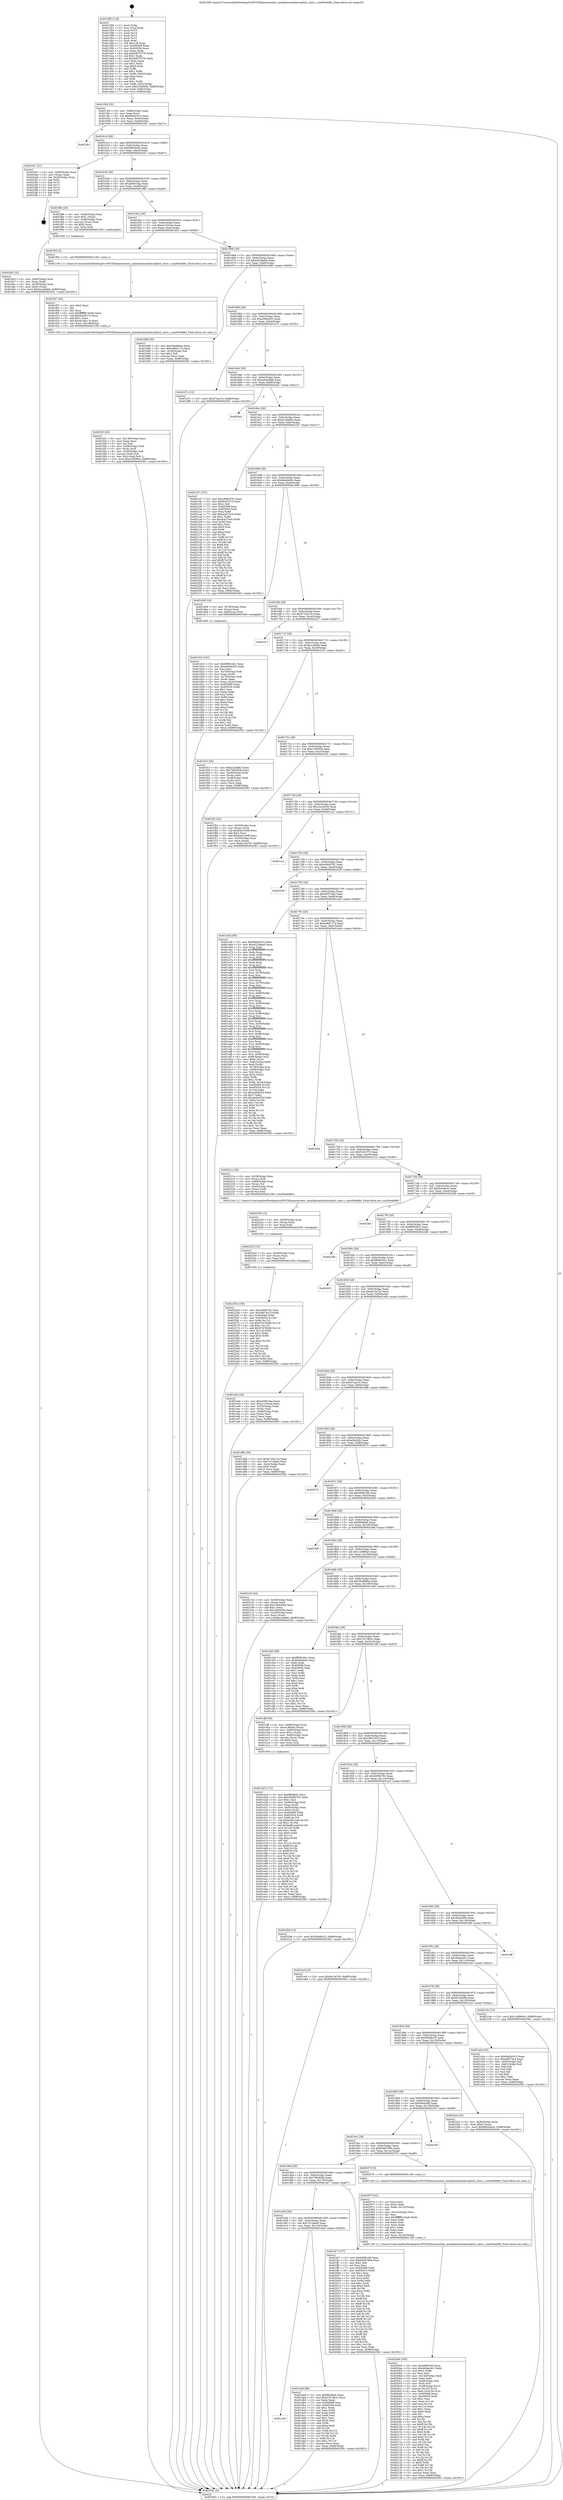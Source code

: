 digraph "0x401580" {
  label = "0x401580 (/mnt/c/Users/mathe/Desktop/tcc/POCII/binaries/extr_mimikatzmodulessqlite3_omit.c_unixModeBit_Final-ollvm.out::main(0))"
  labelloc = "t"
  node[shape=record]

  Entry [label="",width=0.3,height=0.3,shape=circle,fillcolor=black,style=filled]
  "0x4015f4" [label="{
     0x4015f4 [32]\l
     | [instrs]\l
     &nbsp;&nbsp;0x4015f4 \<+6\>: mov -0x88(%rbp),%eax\l
     &nbsp;&nbsp;0x4015fa \<+2\>: mov %eax,%ecx\l
     &nbsp;&nbsp;0x4015fc \<+6\>: sub $0x9bd4c915,%ecx\l
     &nbsp;&nbsp;0x401602 \<+6\>: mov %eax,-0x9c(%rbp)\l
     &nbsp;&nbsp;0x401608 \<+6\>: mov %ecx,-0xa0(%rbp)\l
     &nbsp;&nbsp;0x40160e \<+6\>: je 00000000004023fc \<main+0xe7c\>\l
  }"]
  "0x4023fc" [label="{
     0x4023fc\l
  }", style=dashed]
  "0x401614" [label="{
     0x401614 [28]\l
     | [instrs]\l
     &nbsp;&nbsp;0x401614 \<+5\>: jmp 0000000000401619 \<main+0x99\>\l
     &nbsp;&nbsp;0x401619 \<+6\>: mov -0x9c(%rbp),%eax\l
     &nbsp;&nbsp;0x40161f \<+5\>: sub $0x9d634e2e,%eax\l
     &nbsp;&nbsp;0x401624 \<+6\>: mov %eax,-0xa4(%rbp)\l
     &nbsp;&nbsp;0x40162a \<+6\>: je 00000000004023e7 \<main+0xe67\>\l
  }"]
  Exit [label="",width=0.3,height=0.3,shape=circle,fillcolor=black,style=filled,peripheries=2]
  "0x4023e7" [label="{
     0x4023e7 [21]\l
     | [instrs]\l
     &nbsp;&nbsp;0x4023e7 \<+4\>: mov -0x80(%rbp),%rax\l
     &nbsp;&nbsp;0x4023eb \<+2\>: mov (%rax),%eax\l
     &nbsp;&nbsp;0x4023ed \<+4\>: lea -0x28(%rbp),%rsp\l
     &nbsp;&nbsp;0x4023f1 \<+1\>: pop %rbx\l
     &nbsp;&nbsp;0x4023f2 \<+2\>: pop %r12\l
     &nbsp;&nbsp;0x4023f4 \<+2\>: pop %r13\l
     &nbsp;&nbsp;0x4023f6 \<+2\>: pop %r14\l
     &nbsp;&nbsp;0x4023f8 \<+2\>: pop %r15\l
     &nbsp;&nbsp;0x4023fa \<+1\>: pop %rbp\l
     &nbsp;&nbsp;0x4023fb \<+1\>: ret\l
  }"]
  "0x401630" [label="{
     0x401630 [28]\l
     | [instrs]\l
     &nbsp;&nbsp;0x401630 \<+5\>: jmp 0000000000401635 \<main+0xb5\>\l
     &nbsp;&nbsp;0x401635 \<+6\>: mov -0x9c(%rbp),%eax\l
     &nbsp;&nbsp;0x40163b \<+5\>: sub $0xa0681baa,%eax\l
     &nbsp;&nbsp;0x401640 \<+6\>: mov %eax,-0xa8(%rbp)\l
     &nbsp;&nbsp;0x401646 \<+6\>: je 0000000000401f86 \<main+0xa06\>\l
  }"]
  "0x402254" [label="{
     0x402254 [100]\l
     | [instrs]\l
     &nbsp;&nbsp;0x402254 \<+5\>: mov $0xc9460791,%esi\l
     &nbsp;&nbsp;0x402259 \<+6\>: mov $0x3807e51f,%r8d\l
     &nbsp;&nbsp;0x40225f \<+8\>: mov 0x405068,%r9d\l
     &nbsp;&nbsp;0x402267 \<+8\>: mov 0x405054,%r10d\l
     &nbsp;&nbsp;0x40226f \<+3\>: mov %r9d,%r11d\l
     &nbsp;&nbsp;0x402272 \<+7\>: sub $0x57d76269,%r11d\l
     &nbsp;&nbsp;0x402279 \<+4\>: sub $0x1,%r11d\l
     &nbsp;&nbsp;0x40227d \<+7\>: add $0x57d76269,%r11d\l
     &nbsp;&nbsp;0x402284 \<+4\>: imul %r11d,%r9d\l
     &nbsp;&nbsp;0x402288 \<+4\>: and $0x1,%r9d\l
     &nbsp;&nbsp;0x40228c \<+4\>: cmp $0x0,%r9d\l
     &nbsp;&nbsp;0x402290 \<+3\>: sete %cl\l
     &nbsp;&nbsp;0x402293 \<+4\>: cmp $0xa,%r10d\l
     &nbsp;&nbsp;0x402297 \<+3\>: setl %bl\l
     &nbsp;&nbsp;0x40229a \<+3\>: mov %cl,%r14b\l
     &nbsp;&nbsp;0x40229d \<+3\>: and %bl,%r14b\l
     &nbsp;&nbsp;0x4022a0 \<+2\>: xor %bl,%cl\l
     &nbsp;&nbsp;0x4022a2 \<+3\>: or %cl,%r14b\l
     &nbsp;&nbsp;0x4022a5 \<+4\>: test $0x1,%r14b\l
     &nbsp;&nbsp;0x4022a9 \<+4\>: cmovne %r8d,%esi\l
     &nbsp;&nbsp;0x4022ad \<+6\>: mov %esi,-0x88(%rbp)\l
     &nbsp;&nbsp;0x4022b3 \<+5\>: jmp 0000000000402581 \<main+0x1001\>\l
  }"]
  "0x401f86" [label="{
     0x401f86 [29]\l
     | [instrs]\l
     &nbsp;&nbsp;0x401f86 \<+4\>: mov -0x48(%rbp),%rax\l
     &nbsp;&nbsp;0x401f8a \<+6\>: movl $0x1,(%rax)\l
     &nbsp;&nbsp;0x401f90 \<+4\>: mov -0x48(%rbp),%rax\l
     &nbsp;&nbsp;0x401f94 \<+3\>: movslq (%rax),%rax\l
     &nbsp;&nbsp;0x401f97 \<+4\>: shl $0x2,%rax\l
     &nbsp;&nbsp;0x401f9b \<+3\>: mov %rax,%rdi\l
     &nbsp;&nbsp;0x401f9e \<+5\>: call 0000000000401050 \<malloc@plt\>\l
     | [calls]\l
     &nbsp;&nbsp;0x401050 \{1\} (unknown)\l
  }"]
  "0x40164c" [label="{
     0x40164c [28]\l
     | [instrs]\l
     &nbsp;&nbsp;0x40164c \<+5\>: jmp 0000000000401651 \<main+0xd1\>\l
     &nbsp;&nbsp;0x401651 \<+6\>: mov -0x9c(%rbp),%eax\l
     &nbsp;&nbsp;0x401657 \<+5\>: sub $0xa1103cee,%eax\l
     &nbsp;&nbsp;0x40165c \<+6\>: mov %eax,-0xac(%rbp)\l
     &nbsp;&nbsp;0x401662 \<+6\>: je 0000000000401f02 \<main+0x982\>\l
  }"]
  "0x402245" [label="{
     0x402245 [15]\l
     | [instrs]\l
     &nbsp;&nbsp;0x402245 \<+4\>: mov -0x40(%rbp),%rax\l
     &nbsp;&nbsp;0x402249 \<+3\>: mov (%rax),%rax\l
     &nbsp;&nbsp;0x40224c \<+3\>: mov %rax,%rdi\l
     &nbsp;&nbsp;0x40224f \<+5\>: call 0000000000401030 \<free@plt\>\l
     | [calls]\l
     &nbsp;&nbsp;0x401030 \{1\} (unknown)\l
  }"]
  "0x401f02" [label="{
     0x401f02 [5]\l
     | [instrs]\l
     &nbsp;&nbsp;0x401f02 \<+5\>: call 0000000000401160 \<next_i\>\l
     | [calls]\l
     &nbsp;&nbsp;0x401160 \{1\} (/mnt/c/Users/mathe/Desktop/tcc/POCII/binaries/extr_mimikatzmodulessqlite3_omit.c_unixModeBit_Final-ollvm.out::next_i)\l
  }"]
  "0x401668" [label="{
     0x401668 [28]\l
     | [instrs]\l
     &nbsp;&nbsp;0x401668 \<+5\>: jmp 000000000040166d \<main+0xed\>\l
     &nbsp;&nbsp;0x40166d \<+6\>: mov -0x9c(%rbp),%eax\l
     &nbsp;&nbsp;0x401673 \<+5\>: sub $0xa523bedd,%eax\l
     &nbsp;&nbsp;0x401678 \<+6\>: mov %eax,-0xb0(%rbp)\l
     &nbsp;&nbsp;0x40167e \<+6\>: je 0000000000401b86 \<main+0x606\>\l
  }"]
  "0x402236" [label="{
     0x402236 [15]\l
     | [instrs]\l
     &nbsp;&nbsp;0x402236 \<+4\>: mov -0x58(%rbp),%rax\l
     &nbsp;&nbsp;0x40223a \<+3\>: mov (%rax),%rax\l
     &nbsp;&nbsp;0x40223d \<+3\>: mov %rax,%rdi\l
     &nbsp;&nbsp;0x402240 \<+5\>: call 0000000000401030 \<free@plt\>\l
     | [calls]\l
     &nbsp;&nbsp;0x401030 \{1\} (unknown)\l
  }"]
  "0x401b86" [label="{
     0x401b86 [30]\l
     | [instrs]\l
     &nbsp;&nbsp;0x401b86 \<+5\>: mov $0x36e988aa,%eax\l
     &nbsp;&nbsp;0x401b8b \<+5\>: mov $0xed68117a,%ecx\l
     &nbsp;&nbsp;0x401b90 \<+3\>: mov -0x2d(%rbp),%dl\l
     &nbsp;&nbsp;0x401b93 \<+3\>: test $0x1,%dl\l
     &nbsp;&nbsp;0x401b96 \<+3\>: cmovne %ecx,%eax\l
     &nbsp;&nbsp;0x401b99 \<+6\>: mov %eax,-0x88(%rbp)\l
     &nbsp;&nbsp;0x401b9f \<+5\>: jmp 0000000000402581 \<main+0x1001\>\l
  }"]
  "0x401684" [label="{
     0x401684 [28]\l
     | [instrs]\l
     &nbsp;&nbsp;0x401684 \<+5\>: jmp 0000000000401689 \<main+0x109\>\l
     &nbsp;&nbsp;0x401689 \<+6\>: mov -0x9c(%rbp),%eax\l
     &nbsp;&nbsp;0x40168f \<+5\>: sub $0xa59eb202,%eax\l
     &nbsp;&nbsp;0x401694 \<+6\>: mov %eax,-0xb4(%rbp)\l
     &nbsp;&nbsp;0x40169a \<+6\>: je 0000000000401d7c \<main+0x7fc\>\l
  }"]
  "0x4020a9" [label="{
     0x4020a9 [165]\l
     | [instrs]\l
     &nbsp;&nbsp;0x4020a9 \<+5\>: mov $0xb988168,%ecx\l
     &nbsp;&nbsp;0x4020ae \<+5\>: mov $0x46daa3e1,%edx\l
     &nbsp;&nbsp;0x4020b3 \<+3\>: mov $0x1,%r8b\l
     &nbsp;&nbsp;0x4020b6 \<+2\>: xor %esi,%esi\l
     &nbsp;&nbsp;0x4020b8 \<+6\>: mov -0x140(%rbp),%edi\l
     &nbsp;&nbsp;0x4020be \<+3\>: imul %eax,%edi\l
     &nbsp;&nbsp;0x4020c1 \<+4\>: mov -0x40(%rbp),%r9\l
     &nbsp;&nbsp;0x4020c5 \<+3\>: mov (%r9),%r9\l
     &nbsp;&nbsp;0x4020c8 \<+4\>: mov -0x38(%rbp),%r10\l
     &nbsp;&nbsp;0x4020cc \<+3\>: movslq (%r10),%r10\l
     &nbsp;&nbsp;0x4020cf \<+4\>: mov %edi,(%r9,%r10,4)\l
     &nbsp;&nbsp;0x4020d3 \<+7\>: mov 0x405068,%eax\l
     &nbsp;&nbsp;0x4020da \<+7\>: mov 0x405054,%edi\l
     &nbsp;&nbsp;0x4020e1 \<+3\>: sub $0x1,%esi\l
     &nbsp;&nbsp;0x4020e4 \<+3\>: mov %eax,%r11d\l
     &nbsp;&nbsp;0x4020e7 \<+3\>: add %esi,%r11d\l
     &nbsp;&nbsp;0x4020ea \<+4\>: imul %r11d,%eax\l
     &nbsp;&nbsp;0x4020ee \<+3\>: and $0x1,%eax\l
     &nbsp;&nbsp;0x4020f1 \<+3\>: cmp $0x0,%eax\l
     &nbsp;&nbsp;0x4020f4 \<+3\>: sete %bl\l
     &nbsp;&nbsp;0x4020f7 \<+3\>: cmp $0xa,%edi\l
     &nbsp;&nbsp;0x4020fa \<+4\>: setl %r14b\l
     &nbsp;&nbsp;0x4020fe \<+3\>: mov %bl,%r15b\l
     &nbsp;&nbsp;0x402101 \<+4\>: xor $0xff,%r15b\l
     &nbsp;&nbsp;0x402105 \<+3\>: mov %r14b,%r12b\l
     &nbsp;&nbsp;0x402108 \<+4\>: xor $0xff,%r12b\l
     &nbsp;&nbsp;0x40210c \<+4\>: xor $0x0,%r8b\l
     &nbsp;&nbsp;0x402110 \<+3\>: mov %r15b,%r13b\l
     &nbsp;&nbsp;0x402113 \<+4\>: and $0x0,%r13b\l
     &nbsp;&nbsp;0x402117 \<+3\>: and %r8b,%bl\l
     &nbsp;&nbsp;0x40211a \<+3\>: mov %r12b,%al\l
     &nbsp;&nbsp;0x40211d \<+2\>: and $0x0,%al\l
     &nbsp;&nbsp;0x40211f \<+3\>: and %r8b,%r14b\l
     &nbsp;&nbsp;0x402122 \<+3\>: or %bl,%r13b\l
     &nbsp;&nbsp;0x402125 \<+3\>: or %r14b,%al\l
     &nbsp;&nbsp;0x402128 \<+3\>: xor %al,%r13b\l
     &nbsp;&nbsp;0x40212b \<+3\>: or %r12b,%r15b\l
     &nbsp;&nbsp;0x40212e \<+4\>: xor $0xff,%r15b\l
     &nbsp;&nbsp;0x402132 \<+4\>: or $0x0,%r8b\l
     &nbsp;&nbsp;0x402136 \<+3\>: and %r8b,%r15b\l
     &nbsp;&nbsp;0x402139 \<+3\>: or %r15b,%r13b\l
     &nbsp;&nbsp;0x40213c \<+4\>: test $0x1,%r13b\l
     &nbsp;&nbsp;0x402140 \<+3\>: cmovne %edx,%ecx\l
     &nbsp;&nbsp;0x402143 \<+6\>: mov %ecx,-0x88(%rbp)\l
     &nbsp;&nbsp;0x402149 \<+5\>: jmp 0000000000402581 \<main+0x1001\>\l
  }"]
  "0x401d7c" [label="{
     0x401d7c [15]\l
     | [instrs]\l
     &nbsp;&nbsp;0x401d7c \<+10\>: movl $0x47eac14,-0x88(%rbp)\l
     &nbsp;&nbsp;0x401d86 \<+5\>: jmp 0000000000402581 \<main+0x1001\>\l
  }"]
  "0x4016a0" [label="{
     0x4016a0 [28]\l
     | [instrs]\l
     &nbsp;&nbsp;0x4016a0 \<+5\>: jmp 00000000004016a5 \<main+0x125\>\l
     &nbsp;&nbsp;0x4016a5 \<+6\>: mov -0x9c(%rbp),%eax\l
     &nbsp;&nbsp;0x4016ab \<+5\>: sub $0xad3ae8b6,%eax\l
     &nbsp;&nbsp;0x4016b0 \<+6\>: mov %eax,-0xb8(%rbp)\l
     &nbsp;&nbsp;0x4016b6 \<+6\>: je 0000000000402441 \<main+0xec1\>\l
  }"]
  "0x402075" [label="{
     0x402075 [52]\l
     | [instrs]\l
     &nbsp;&nbsp;0x402075 \<+2\>: xor %ecx,%ecx\l
     &nbsp;&nbsp;0x402077 \<+5\>: mov $0x2,%edx\l
     &nbsp;&nbsp;0x40207c \<+6\>: mov %edx,-0x13c(%rbp)\l
     &nbsp;&nbsp;0x402082 \<+1\>: cltd\l
     &nbsp;&nbsp;0x402083 \<+6\>: mov -0x13c(%rbp),%esi\l
     &nbsp;&nbsp;0x402089 \<+2\>: idiv %esi\l
     &nbsp;&nbsp;0x40208b \<+6\>: imul $0xfffffffe,%edx,%edx\l
     &nbsp;&nbsp;0x402091 \<+2\>: mov %ecx,%edi\l
     &nbsp;&nbsp;0x402093 \<+2\>: sub %edx,%edi\l
     &nbsp;&nbsp;0x402095 \<+2\>: mov %ecx,%edx\l
     &nbsp;&nbsp;0x402097 \<+3\>: sub $0x1,%edx\l
     &nbsp;&nbsp;0x40209a \<+2\>: add %edx,%edi\l
     &nbsp;&nbsp;0x40209c \<+2\>: sub %edi,%ecx\l
     &nbsp;&nbsp;0x40209e \<+6\>: mov %ecx,-0x140(%rbp)\l
     &nbsp;&nbsp;0x4020a4 \<+5\>: call 0000000000401160 \<next_i\>\l
     | [calls]\l
     &nbsp;&nbsp;0x401160 \{1\} (/mnt/c/Users/mathe/Desktop/tcc/POCII/binaries/extr_mimikatzmodulessqlite3_omit.c_unixModeBit_Final-ollvm.out::next_i)\l
  }"]
  "0x402441" [label="{
     0x402441\l
  }", style=dashed]
  "0x4016bc" [label="{
     0x4016bc [28]\l
     | [instrs]\l
     &nbsp;&nbsp;0x4016bc \<+5\>: jmp 00000000004016c1 \<main+0x141\>\l
     &nbsp;&nbsp;0x4016c1 \<+6\>: mov -0x9c(%rbp),%eax\l
     &nbsp;&nbsp;0x4016c7 \<+5\>: sub $0xb126efb3,%eax\l
     &nbsp;&nbsp;0x4016cc \<+6\>: mov %eax,-0xbc(%rbp)\l
     &nbsp;&nbsp;0x4016d2 \<+6\>: je 0000000000402187 \<main+0xc07\>\l
  }"]
  "0x401fa3" [label="{
     0x401fa3 [32]\l
     | [instrs]\l
     &nbsp;&nbsp;0x401fa3 \<+4\>: mov -0x40(%rbp),%rdi\l
     &nbsp;&nbsp;0x401fa7 \<+3\>: mov %rax,(%rdi)\l
     &nbsp;&nbsp;0x401faa \<+4\>: mov -0x38(%rbp),%rax\l
     &nbsp;&nbsp;0x401fae \<+6\>: movl $0x0,(%rax)\l
     &nbsp;&nbsp;0x401fb4 \<+10\>: movl $0xbe1a6e9d,-0x88(%rbp)\l
     &nbsp;&nbsp;0x401fbe \<+5\>: jmp 0000000000402581 \<main+0x1001\>\l
  }"]
  "0x402187" [label="{
     0x402187 [147]\l
     | [instrs]\l
     &nbsp;&nbsp;0x402187 \<+5\>: mov $0xc9460791,%eax\l
     &nbsp;&nbsp;0x40218c \<+5\>: mov $0xf3451f72,%ecx\l
     &nbsp;&nbsp;0x402191 \<+2\>: mov $0x1,%dl\l
     &nbsp;&nbsp;0x402193 \<+7\>: mov 0x405068,%esi\l
     &nbsp;&nbsp;0x40219a \<+7\>: mov 0x405054,%edi\l
     &nbsp;&nbsp;0x4021a1 \<+3\>: mov %esi,%r8d\l
     &nbsp;&nbsp;0x4021a4 \<+7\>: add $0xdca374c4,%r8d\l
     &nbsp;&nbsp;0x4021ab \<+4\>: sub $0x1,%r8d\l
     &nbsp;&nbsp;0x4021af \<+7\>: sub $0xdca374c4,%r8d\l
     &nbsp;&nbsp;0x4021b6 \<+4\>: imul %r8d,%esi\l
     &nbsp;&nbsp;0x4021ba \<+3\>: and $0x1,%esi\l
     &nbsp;&nbsp;0x4021bd \<+3\>: cmp $0x0,%esi\l
     &nbsp;&nbsp;0x4021c0 \<+4\>: sete %r9b\l
     &nbsp;&nbsp;0x4021c4 \<+3\>: cmp $0xa,%edi\l
     &nbsp;&nbsp;0x4021c7 \<+4\>: setl %r10b\l
     &nbsp;&nbsp;0x4021cb \<+3\>: mov %r9b,%r11b\l
     &nbsp;&nbsp;0x4021ce \<+4\>: xor $0xff,%r11b\l
     &nbsp;&nbsp;0x4021d2 \<+3\>: mov %r10b,%bl\l
     &nbsp;&nbsp;0x4021d5 \<+3\>: xor $0xff,%bl\l
     &nbsp;&nbsp;0x4021d8 \<+3\>: xor $0x1,%dl\l
     &nbsp;&nbsp;0x4021db \<+3\>: mov %r11b,%r14b\l
     &nbsp;&nbsp;0x4021de \<+4\>: and $0xff,%r14b\l
     &nbsp;&nbsp;0x4021e2 \<+3\>: and %dl,%r9b\l
     &nbsp;&nbsp;0x4021e5 \<+3\>: mov %bl,%r15b\l
     &nbsp;&nbsp;0x4021e8 \<+4\>: and $0xff,%r15b\l
     &nbsp;&nbsp;0x4021ec \<+3\>: and %dl,%r10b\l
     &nbsp;&nbsp;0x4021ef \<+3\>: or %r9b,%r14b\l
     &nbsp;&nbsp;0x4021f2 \<+3\>: or %r10b,%r15b\l
     &nbsp;&nbsp;0x4021f5 \<+3\>: xor %r15b,%r14b\l
     &nbsp;&nbsp;0x4021f8 \<+3\>: or %bl,%r11b\l
     &nbsp;&nbsp;0x4021fb \<+4\>: xor $0xff,%r11b\l
     &nbsp;&nbsp;0x4021ff \<+3\>: or $0x1,%dl\l
     &nbsp;&nbsp;0x402202 \<+3\>: and %dl,%r11b\l
     &nbsp;&nbsp;0x402205 \<+3\>: or %r11b,%r14b\l
     &nbsp;&nbsp;0x402208 \<+4\>: test $0x1,%r14b\l
     &nbsp;&nbsp;0x40220c \<+3\>: cmovne %ecx,%eax\l
     &nbsp;&nbsp;0x40220f \<+6\>: mov %eax,-0x88(%rbp)\l
     &nbsp;&nbsp;0x402215 \<+5\>: jmp 0000000000402581 \<main+0x1001\>\l
  }"]
  "0x4016d8" [label="{
     0x4016d8 [28]\l
     | [instrs]\l
     &nbsp;&nbsp;0x4016d8 \<+5\>: jmp 00000000004016dd \<main+0x15d\>\l
     &nbsp;&nbsp;0x4016dd \<+6\>: mov -0x9c(%rbp),%eax\l
     &nbsp;&nbsp;0x4016e3 \<+5\>: sub $0xb6a6dc8c,%eax\l
     &nbsp;&nbsp;0x4016e8 \<+6\>: mov %eax,-0xc0(%rbp)\l
     &nbsp;&nbsp;0x4016ee \<+6\>: je 0000000000401d06 \<main+0x786\>\l
  }"]
  "0x401f2f" [label="{
     0x401f2f [45]\l
     | [instrs]\l
     &nbsp;&nbsp;0x401f2f \<+6\>: mov -0x138(%rbp),%ecx\l
     &nbsp;&nbsp;0x401f35 \<+3\>: imul %eax,%ecx\l
     &nbsp;&nbsp;0x401f38 \<+3\>: mov %cl,%sil\l
     &nbsp;&nbsp;0x401f3b \<+4\>: mov -0x58(%rbp),%rdi\l
     &nbsp;&nbsp;0x401f3f \<+3\>: mov (%rdi),%rdi\l
     &nbsp;&nbsp;0x401f42 \<+4\>: mov -0x50(%rbp),%r8\l
     &nbsp;&nbsp;0x401f46 \<+3\>: movslq (%r8),%r8\l
     &nbsp;&nbsp;0x401f49 \<+4\>: mov %sil,(%rdi,%r8,1)\l
     &nbsp;&nbsp;0x401f4d \<+10\>: movl $0xc16f383a,-0x88(%rbp)\l
     &nbsp;&nbsp;0x401f57 \<+5\>: jmp 0000000000402581 \<main+0x1001\>\l
  }"]
  "0x401d06" [label="{
     0x401d06 [16]\l
     | [instrs]\l
     &nbsp;&nbsp;0x401d06 \<+4\>: mov -0x78(%rbp),%rax\l
     &nbsp;&nbsp;0x401d0a \<+3\>: mov (%rax),%rax\l
     &nbsp;&nbsp;0x401d0d \<+4\>: mov 0x8(%rax),%rdi\l
     &nbsp;&nbsp;0x401d11 \<+5\>: call 0000000000401060 \<atoi@plt\>\l
     | [calls]\l
     &nbsp;&nbsp;0x401060 \{1\} (unknown)\l
  }"]
  "0x4016f4" [label="{
     0x4016f4 [28]\l
     | [instrs]\l
     &nbsp;&nbsp;0x4016f4 \<+5\>: jmp 00000000004016f9 \<main+0x179\>\l
     &nbsp;&nbsp;0x4016f9 \<+6\>: mov -0x9c(%rbp),%eax\l
     &nbsp;&nbsp;0x4016ff \<+5\>: sub $0xb73d213c,%eax\l
     &nbsp;&nbsp;0x401704 \<+6\>: mov %eax,-0xc4(%rbp)\l
     &nbsp;&nbsp;0x40170a \<+6\>: je 00000000004022c7 \<main+0xd47\>\l
  }"]
  "0x401f07" [label="{
     0x401f07 [40]\l
     | [instrs]\l
     &nbsp;&nbsp;0x401f07 \<+5\>: mov $0x2,%ecx\l
     &nbsp;&nbsp;0x401f0c \<+1\>: cltd\l
     &nbsp;&nbsp;0x401f0d \<+2\>: idiv %ecx\l
     &nbsp;&nbsp;0x401f0f \<+6\>: imul $0xfffffffe,%edx,%ecx\l
     &nbsp;&nbsp;0x401f15 \<+6\>: sub $0xdc2eb17e,%ecx\l
     &nbsp;&nbsp;0x401f1b \<+3\>: add $0x1,%ecx\l
     &nbsp;&nbsp;0x401f1e \<+6\>: add $0xdc2eb17e,%ecx\l
     &nbsp;&nbsp;0x401f24 \<+6\>: mov %ecx,-0x138(%rbp)\l
     &nbsp;&nbsp;0x401f2a \<+5\>: call 0000000000401160 \<next_i\>\l
     | [calls]\l
     &nbsp;&nbsp;0x401160 \{1\} (/mnt/c/Users/mathe/Desktop/tcc/POCII/binaries/extr_mimikatzmodulessqlite3_omit.c_unixModeBit_Final-ollvm.out::next_i)\l
  }"]
  "0x4022c7" [label="{
     0x4022c7\l
  }", style=dashed]
  "0x401710" [label="{
     0x401710 [28]\l
     | [instrs]\l
     &nbsp;&nbsp;0x401710 \<+5\>: jmp 0000000000401715 \<main+0x195\>\l
     &nbsp;&nbsp;0x401715 \<+6\>: mov -0x9c(%rbp),%eax\l
     &nbsp;&nbsp;0x40171b \<+5\>: sub $0xbe1a6e9d,%eax\l
     &nbsp;&nbsp;0x401720 \<+6\>: mov %eax,-0xc8(%rbp)\l
     &nbsp;&nbsp;0x401726 \<+6\>: je 0000000000401fc3 \<main+0xa43\>\l
  }"]
  "0x401e23" [label="{
     0x401e23 [172]\l
     | [instrs]\l
     &nbsp;&nbsp;0x401e23 \<+5\>: mov $0xf80d6e0,%ecx\l
     &nbsp;&nbsp;0x401e28 \<+5\>: mov $0x3b99b792,%edx\l
     &nbsp;&nbsp;0x401e2d \<+3\>: mov $0x1,%sil\l
     &nbsp;&nbsp;0x401e30 \<+4\>: mov -0x58(%rbp),%rdi\l
     &nbsp;&nbsp;0x401e34 \<+3\>: mov %rax,(%rdi)\l
     &nbsp;&nbsp;0x401e37 \<+4\>: mov -0x50(%rbp),%rax\l
     &nbsp;&nbsp;0x401e3b \<+6\>: movl $0x0,(%rax)\l
     &nbsp;&nbsp;0x401e41 \<+8\>: mov 0x405068,%r8d\l
     &nbsp;&nbsp;0x401e49 \<+8\>: mov 0x405054,%r9d\l
     &nbsp;&nbsp;0x401e51 \<+3\>: mov %r8d,%r10d\l
     &nbsp;&nbsp;0x401e54 \<+7\>: sub $0xbe9b1aad,%r10d\l
     &nbsp;&nbsp;0x401e5b \<+4\>: sub $0x1,%r10d\l
     &nbsp;&nbsp;0x401e5f \<+7\>: add $0xbe9b1aad,%r10d\l
     &nbsp;&nbsp;0x401e66 \<+4\>: imul %r10d,%r8d\l
     &nbsp;&nbsp;0x401e6a \<+4\>: and $0x1,%r8d\l
     &nbsp;&nbsp;0x401e6e \<+4\>: cmp $0x0,%r8d\l
     &nbsp;&nbsp;0x401e72 \<+4\>: sete %r11b\l
     &nbsp;&nbsp;0x401e76 \<+4\>: cmp $0xa,%r9d\l
     &nbsp;&nbsp;0x401e7a \<+3\>: setl %bl\l
     &nbsp;&nbsp;0x401e7d \<+3\>: mov %r11b,%r14b\l
     &nbsp;&nbsp;0x401e80 \<+4\>: xor $0xff,%r14b\l
     &nbsp;&nbsp;0x401e84 \<+3\>: mov %bl,%r15b\l
     &nbsp;&nbsp;0x401e87 \<+4\>: xor $0xff,%r15b\l
     &nbsp;&nbsp;0x401e8b \<+4\>: xor $0x0,%sil\l
     &nbsp;&nbsp;0x401e8f \<+3\>: mov %r14b,%r12b\l
     &nbsp;&nbsp;0x401e92 \<+4\>: and $0x0,%r12b\l
     &nbsp;&nbsp;0x401e96 \<+3\>: and %sil,%r11b\l
     &nbsp;&nbsp;0x401e99 \<+3\>: mov %r15b,%r13b\l
     &nbsp;&nbsp;0x401e9c \<+4\>: and $0x0,%r13b\l
     &nbsp;&nbsp;0x401ea0 \<+3\>: and %sil,%bl\l
     &nbsp;&nbsp;0x401ea3 \<+3\>: or %r11b,%r12b\l
     &nbsp;&nbsp;0x401ea6 \<+3\>: or %bl,%r13b\l
     &nbsp;&nbsp;0x401ea9 \<+3\>: xor %r13b,%r12b\l
     &nbsp;&nbsp;0x401eac \<+3\>: or %r15b,%r14b\l
     &nbsp;&nbsp;0x401eaf \<+4\>: xor $0xff,%r14b\l
     &nbsp;&nbsp;0x401eb3 \<+4\>: or $0x0,%sil\l
     &nbsp;&nbsp;0x401eb7 \<+3\>: and %sil,%r14b\l
     &nbsp;&nbsp;0x401eba \<+3\>: or %r14b,%r12b\l
     &nbsp;&nbsp;0x401ebd \<+4\>: test $0x1,%r12b\l
     &nbsp;&nbsp;0x401ec1 \<+3\>: cmovne %edx,%ecx\l
     &nbsp;&nbsp;0x401ec4 \<+6\>: mov %ecx,-0x88(%rbp)\l
     &nbsp;&nbsp;0x401eca \<+5\>: jmp 0000000000402581 \<main+0x1001\>\l
  }"]
  "0x401fc3" [label="{
     0x401fc3 [36]\l
     | [instrs]\l
     &nbsp;&nbsp;0x401fc3 \<+5\>: mov $0xb126efb3,%eax\l
     &nbsp;&nbsp;0x401fc8 \<+5\>: mov $0x708282fa,%ecx\l
     &nbsp;&nbsp;0x401fcd \<+4\>: mov -0x38(%rbp),%rdx\l
     &nbsp;&nbsp;0x401fd1 \<+2\>: mov (%rdx),%esi\l
     &nbsp;&nbsp;0x401fd3 \<+4\>: mov -0x48(%rbp),%rdx\l
     &nbsp;&nbsp;0x401fd7 \<+2\>: cmp (%rdx),%esi\l
     &nbsp;&nbsp;0x401fd9 \<+3\>: cmovl %ecx,%eax\l
     &nbsp;&nbsp;0x401fdc \<+6\>: mov %eax,-0x88(%rbp)\l
     &nbsp;&nbsp;0x401fe2 \<+5\>: jmp 0000000000402581 \<main+0x1001\>\l
  }"]
  "0x40172c" [label="{
     0x40172c [28]\l
     | [instrs]\l
     &nbsp;&nbsp;0x40172c \<+5\>: jmp 0000000000401731 \<main+0x1b1\>\l
     &nbsp;&nbsp;0x401731 \<+6\>: mov -0x9c(%rbp),%eax\l
     &nbsp;&nbsp;0x401737 \<+5\>: sub $0xc16f383a,%eax\l
     &nbsp;&nbsp;0x40173c \<+6\>: mov %eax,-0xcc(%rbp)\l
     &nbsp;&nbsp;0x401742 \<+6\>: je 0000000000401f5c \<main+0x9dc\>\l
  }"]
  "0x401a20" [label="{
     0x401a20\l
  }", style=dashed]
  "0x401f5c" [label="{
     0x401f5c [42]\l
     | [instrs]\l
     &nbsp;&nbsp;0x401f5c \<+4\>: mov -0x50(%rbp),%rax\l
     &nbsp;&nbsp;0x401f60 \<+2\>: mov (%rax),%ecx\l
     &nbsp;&nbsp;0x401f62 \<+6\>: sub $0xb5e14c98,%ecx\l
     &nbsp;&nbsp;0x401f68 \<+3\>: add $0x1,%ecx\l
     &nbsp;&nbsp;0x401f6b \<+6\>: add $0xb5e14c98,%ecx\l
     &nbsp;&nbsp;0x401f71 \<+4\>: mov -0x50(%rbp),%rax\l
     &nbsp;&nbsp;0x401f75 \<+2\>: mov %ecx,(%rax)\l
     &nbsp;&nbsp;0x401f77 \<+10\>: movl $0xfa15a7e5,-0x88(%rbp)\l
     &nbsp;&nbsp;0x401f81 \<+5\>: jmp 0000000000402581 \<main+0x1001\>\l
  }"]
  "0x401748" [label="{
     0x401748 [28]\l
     | [instrs]\l
     &nbsp;&nbsp;0x401748 \<+5\>: jmp 000000000040174d \<main+0x1cd\>\l
     &nbsp;&nbsp;0x40174d \<+6\>: mov -0x9c(%rbp),%eax\l
     &nbsp;&nbsp;0x401753 \<+5\>: sub $0xc3c3a439,%eax\l
     &nbsp;&nbsp;0x401758 \<+6\>: mov %eax,-0xd0(%rbp)\l
     &nbsp;&nbsp;0x40175e \<+6\>: je 0000000000401ca1 \<main+0x721\>\l
  }"]
  "0x401da9" [label="{
     0x401da9 [86]\l
     | [instrs]\l
     &nbsp;&nbsp;0x401da9 \<+5\>: mov $0xf80d6e0,%eax\l
     &nbsp;&nbsp;0x401dae \<+5\>: mov $0x37b7db2c,%ecx\l
     &nbsp;&nbsp;0x401db3 \<+2\>: xor %edx,%edx\l
     &nbsp;&nbsp;0x401db5 \<+7\>: mov 0x405068,%esi\l
     &nbsp;&nbsp;0x401dbc \<+7\>: mov 0x405054,%edi\l
     &nbsp;&nbsp;0x401dc3 \<+3\>: sub $0x1,%edx\l
     &nbsp;&nbsp;0x401dc6 \<+3\>: mov %esi,%r8d\l
     &nbsp;&nbsp;0x401dc9 \<+3\>: add %edx,%r8d\l
     &nbsp;&nbsp;0x401dcc \<+4\>: imul %r8d,%esi\l
     &nbsp;&nbsp;0x401dd0 \<+3\>: and $0x1,%esi\l
     &nbsp;&nbsp;0x401dd3 \<+3\>: cmp $0x0,%esi\l
     &nbsp;&nbsp;0x401dd6 \<+4\>: sete %r9b\l
     &nbsp;&nbsp;0x401dda \<+3\>: cmp $0xa,%edi\l
     &nbsp;&nbsp;0x401ddd \<+4\>: setl %r10b\l
     &nbsp;&nbsp;0x401de1 \<+3\>: mov %r9b,%r11b\l
     &nbsp;&nbsp;0x401de4 \<+3\>: and %r10b,%r11b\l
     &nbsp;&nbsp;0x401de7 \<+3\>: xor %r10b,%r9b\l
     &nbsp;&nbsp;0x401dea \<+3\>: or %r9b,%r11b\l
     &nbsp;&nbsp;0x401ded \<+4\>: test $0x1,%r11b\l
     &nbsp;&nbsp;0x401df1 \<+3\>: cmovne %ecx,%eax\l
     &nbsp;&nbsp;0x401df4 \<+6\>: mov %eax,-0x88(%rbp)\l
     &nbsp;&nbsp;0x401dfa \<+5\>: jmp 0000000000402581 \<main+0x1001\>\l
  }"]
  "0x401ca1" [label="{
     0x401ca1\l
  }", style=dashed]
  "0x401764" [label="{
     0x401764 [28]\l
     | [instrs]\l
     &nbsp;&nbsp;0x401764 \<+5\>: jmp 0000000000401769 \<main+0x1e9\>\l
     &nbsp;&nbsp;0x401769 \<+6\>: mov -0x9c(%rbp),%eax\l
     &nbsp;&nbsp;0x40176f \<+5\>: sub $0xc9460791,%eax\l
     &nbsp;&nbsp;0x401774 \<+6\>: mov %eax,-0xd4(%rbp)\l
     &nbsp;&nbsp;0x40177a \<+6\>: je 0000000000402529 \<main+0xfa9\>\l
  }"]
  "0x401a04" [label="{
     0x401a04 [28]\l
     | [instrs]\l
     &nbsp;&nbsp;0x401a04 \<+5\>: jmp 0000000000401a09 \<main+0x489\>\l
     &nbsp;&nbsp;0x401a09 \<+6\>: mov -0x9c(%rbp),%eax\l
     &nbsp;&nbsp;0x401a0f \<+5\>: sub $0x7a7cdeed,%eax\l
     &nbsp;&nbsp;0x401a14 \<+6\>: mov %eax,-0x134(%rbp)\l
     &nbsp;&nbsp;0x401a1a \<+6\>: je 0000000000401da9 \<main+0x829\>\l
  }"]
  "0x402529" [label="{
     0x402529\l
  }", style=dashed]
  "0x401780" [label="{
     0x401780 [28]\l
     | [instrs]\l
     &nbsp;&nbsp;0x401780 \<+5\>: jmp 0000000000401785 \<main+0x205\>\l
     &nbsp;&nbsp;0x401785 \<+6\>: mov -0x9c(%rbp),%eax\l
     &nbsp;&nbsp;0x40178b \<+5\>: sub $0xebf57ea4,%eax\l
     &nbsp;&nbsp;0x401790 \<+6\>: mov %eax,-0xd8(%rbp)\l
     &nbsp;&nbsp;0x401796 \<+6\>: je 0000000000401a5f \<main+0x4df\>\l
  }"]
  "0x401fe7" [label="{
     0x401fe7 [137]\l
     | [instrs]\l
     &nbsp;&nbsp;0x401fe7 \<+5\>: mov $0xb988168,%eax\l
     &nbsp;&nbsp;0x401fec \<+5\>: mov $0x64d0786a,%ecx\l
     &nbsp;&nbsp;0x401ff1 \<+2\>: mov $0x1,%dl\l
     &nbsp;&nbsp;0x401ff3 \<+2\>: xor %esi,%esi\l
     &nbsp;&nbsp;0x401ff5 \<+7\>: mov 0x405068,%edi\l
     &nbsp;&nbsp;0x401ffc \<+8\>: mov 0x405054,%r8d\l
     &nbsp;&nbsp;0x402004 \<+3\>: sub $0x1,%esi\l
     &nbsp;&nbsp;0x402007 \<+3\>: mov %edi,%r9d\l
     &nbsp;&nbsp;0x40200a \<+3\>: add %esi,%r9d\l
     &nbsp;&nbsp;0x40200d \<+4\>: imul %r9d,%edi\l
     &nbsp;&nbsp;0x402011 \<+3\>: and $0x1,%edi\l
     &nbsp;&nbsp;0x402014 \<+3\>: cmp $0x0,%edi\l
     &nbsp;&nbsp;0x402017 \<+4\>: sete %r10b\l
     &nbsp;&nbsp;0x40201b \<+4\>: cmp $0xa,%r8d\l
     &nbsp;&nbsp;0x40201f \<+4\>: setl %r11b\l
     &nbsp;&nbsp;0x402023 \<+3\>: mov %r10b,%bl\l
     &nbsp;&nbsp;0x402026 \<+3\>: xor $0xff,%bl\l
     &nbsp;&nbsp;0x402029 \<+3\>: mov %r11b,%r14b\l
     &nbsp;&nbsp;0x40202c \<+4\>: xor $0xff,%r14b\l
     &nbsp;&nbsp;0x402030 \<+3\>: xor $0x1,%dl\l
     &nbsp;&nbsp;0x402033 \<+3\>: mov %bl,%r15b\l
     &nbsp;&nbsp;0x402036 \<+4\>: and $0xff,%r15b\l
     &nbsp;&nbsp;0x40203a \<+3\>: and %dl,%r10b\l
     &nbsp;&nbsp;0x40203d \<+3\>: mov %r14b,%r12b\l
     &nbsp;&nbsp;0x402040 \<+4\>: and $0xff,%r12b\l
     &nbsp;&nbsp;0x402044 \<+3\>: and %dl,%r11b\l
     &nbsp;&nbsp;0x402047 \<+3\>: or %r10b,%r15b\l
     &nbsp;&nbsp;0x40204a \<+3\>: or %r11b,%r12b\l
     &nbsp;&nbsp;0x40204d \<+3\>: xor %r12b,%r15b\l
     &nbsp;&nbsp;0x402050 \<+3\>: or %r14b,%bl\l
     &nbsp;&nbsp;0x402053 \<+3\>: xor $0xff,%bl\l
     &nbsp;&nbsp;0x402056 \<+3\>: or $0x1,%dl\l
     &nbsp;&nbsp;0x402059 \<+2\>: and %dl,%bl\l
     &nbsp;&nbsp;0x40205b \<+3\>: or %bl,%r15b\l
     &nbsp;&nbsp;0x40205e \<+4\>: test $0x1,%r15b\l
     &nbsp;&nbsp;0x402062 \<+3\>: cmovne %ecx,%eax\l
     &nbsp;&nbsp;0x402065 \<+6\>: mov %eax,-0x88(%rbp)\l
     &nbsp;&nbsp;0x40206b \<+5\>: jmp 0000000000402581 \<main+0x1001\>\l
  }"]
  "0x401a5f" [label="{
     0x401a5f [295]\l
     | [instrs]\l
     &nbsp;&nbsp;0x401a5f \<+5\>: mov $0x9bd4c915,%eax\l
     &nbsp;&nbsp;0x401a64 \<+5\>: mov $0xa523bedd,%ecx\l
     &nbsp;&nbsp;0x401a69 \<+3\>: mov %rsp,%rdx\l
     &nbsp;&nbsp;0x401a6c \<+4\>: add $0xfffffffffffffff0,%rdx\l
     &nbsp;&nbsp;0x401a70 \<+3\>: mov %rdx,%rsp\l
     &nbsp;&nbsp;0x401a73 \<+4\>: mov %rdx,-0x80(%rbp)\l
     &nbsp;&nbsp;0x401a77 \<+3\>: mov %rsp,%rdx\l
     &nbsp;&nbsp;0x401a7a \<+4\>: add $0xfffffffffffffff0,%rdx\l
     &nbsp;&nbsp;0x401a7e \<+3\>: mov %rdx,%rsp\l
     &nbsp;&nbsp;0x401a81 \<+3\>: mov %rsp,%rsi\l
     &nbsp;&nbsp;0x401a84 \<+4\>: add $0xfffffffffffffff0,%rsi\l
     &nbsp;&nbsp;0x401a88 \<+3\>: mov %rsi,%rsp\l
     &nbsp;&nbsp;0x401a8b \<+4\>: mov %rsi,-0x78(%rbp)\l
     &nbsp;&nbsp;0x401a8f \<+3\>: mov %rsp,%rsi\l
     &nbsp;&nbsp;0x401a92 \<+4\>: add $0xfffffffffffffff0,%rsi\l
     &nbsp;&nbsp;0x401a96 \<+3\>: mov %rsi,%rsp\l
     &nbsp;&nbsp;0x401a99 \<+4\>: mov %rsi,-0x70(%rbp)\l
     &nbsp;&nbsp;0x401a9d \<+3\>: mov %rsp,%rsi\l
     &nbsp;&nbsp;0x401aa0 \<+4\>: add $0xfffffffffffffff0,%rsi\l
     &nbsp;&nbsp;0x401aa4 \<+3\>: mov %rsi,%rsp\l
     &nbsp;&nbsp;0x401aa7 \<+4\>: mov %rsi,-0x68(%rbp)\l
     &nbsp;&nbsp;0x401aab \<+3\>: mov %rsp,%rsi\l
     &nbsp;&nbsp;0x401aae \<+4\>: add $0xfffffffffffffff0,%rsi\l
     &nbsp;&nbsp;0x401ab2 \<+3\>: mov %rsi,%rsp\l
     &nbsp;&nbsp;0x401ab5 \<+4\>: mov %rsi,-0x60(%rbp)\l
     &nbsp;&nbsp;0x401ab9 \<+3\>: mov %rsp,%rsi\l
     &nbsp;&nbsp;0x401abc \<+4\>: add $0xfffffffffffffff0,%rsi\l
     &nbsp;&nbsp;0x401ac0 \<+3\>: mov %rsi,%rsp\l
     &nbsp;&nbsp;0x401ac3 \<+4\>: mov %rsi,-0x58(%rbp)\l
     &nbsp;&nbsp;0x401ac7 \<+3\>: mov %rsp,%rsi\l
     &nbsp;&nbsp;0x401aca \<+4\>: add $0xfffffffffffffff0,%rsi\l
     &nbsp;&nbsp;0x401ace \<+3\>: mov %rsi,%rsp\l
     &nbsp;&nbsp;0x401ad1 \<+4\>: mov %rsi,-0x50(%rbp)\l
     &nbsp;&nbsp;0x401ad5 \<+3\>: mov %rsp,%rsi\l
     &nbsp;&nbsp;0x401ad8 \<+4\>: add $0xfffffffffffffff0,%rsi\l
     &nbsp;&nbsp;0x401adc \<+3\>: mov %rsi,%rsp\l
     &nbsp;&nbsp;0x401adf \<+4\>: mov %rsi,-0x48(%rbp)\l
     &nbsp;&nbsp;0x401ae3 \<+3\>: mov %rsp,%rsi\l
     &nbsp;&nbsp;0x401ae6 \<+4\>: add $0xfffffffffffffff0,%rsi\l
     &nbsp;&nbsp;0x401aea \<+3\>: mov %rsi,%rsp\l
     &nbsp;&nbsp;0x401aed \<+4\>: mov %rsi,-0x40(%rbp)\l
     &nbsp;&nbsp;0x401af1 \<+3\>: mov %rsp,%rsi\l
     &nbsp;&nbsp;0x401af4 \<+4\>: add $0xfffffffffffffff0,%rsi\l
     &nbsp;&nbsp;0x401af8 \<+3\>: mov %rsi,%rsp\l
     &nbsp;&nbsp;0x401afb \<+4\>: mov %rsi,-0x38(%rbp)\l
     &nbsp;&nbsp;0x401aff \<+4\>: mov -0x80(%rbp),%rsi\l
     &nbsp;&nbsp;0x401b03 \<+6\>: movl $0x0,(%rsi)\l
     &nbsp;&nbsp;0x401b09 \<+6\>: mov -0x8c(%rbp),%edi\l
     &nbsp;&nbsp;0x401b0f \<+2\>: mov %edi,(%rdx)\l
     &nbsp;&nbsp;0x401b11 \<+4\>: mov -0x78(%rbp),%rsi\l
     &nbsp;&nbsp;0x401b15 \<+7\>: mov -0x98(%rbp),%r8\l
     &nbsp;&nbsp;0x401b1c \<+3\>: mov %r8,(%rsi)\l
     &nbsp;&nbsp;0x401b1f \<+3\>: cmpl $0x2,(%rdx)\l
     &nbsp;&nbsp;0x401b22 \<+4\>: setne %r9b\l
     &nbsp;&nbsp;0x401b26 \<+4\>: and $0x1,%r9b\l
     &nbsp;&nbsp;0x401b2a \<+4\>: mov %r9b,-0x2d(%rbp)\l
     &nbsp;&nbsp;0x401b2e \<+8\>: mov 0x405068,%r10d\l
     &nbsp;&nbsp;0x401b36 \<+8\>: mov 0x405054,%r11d\l
     &nbsp;&nbsp;0x401b3e \<+3\>: mov %r10d,%ebx\l
     &nbsp;&nbsp;0x401b41 \<+6\>: sub $0xaa5fa55d,%ebx\l
     &nbsp;&nbsp;0x401b47 \<+3\>: sub $0x1,%ebx\l
     &nbsp;&nbsp;0x401b4a \<+6\>: add $0xaa5fa55d,%ebx\l
     &nbsp;&nbsp;0x401b50 \<+4\>: imul %ebx,%r10d\l
     &nbsp;&nbsp;0x401b54 \<+4\>: and $0x1,%r10d\l
     &nbsp;&nbsp;0x401b58 \<+4\>: cmp $0x0,%r10d\l
     &nbsp;&nbsp;0x401b5c \<+4\>: sete %r9b\l
     &nbsp;&nbsp;0x401b60 \<+4\>: cmp $0xa,%r11d\l
     &nbsp;&nbsp;0x401b64 \<+4\>: setl %r14b\l
     &nbsp;&nbsp;0x401b68 \<+3\>: mov %r9b,%r15b\l
     &nbsp;&nbsp;0x401b6b \<+3\>: and %r14b,%r15b\l
     &nbsp;&nbsp;0x401b6e \<+3\>: xor %r14b,%r9b\l
     &nbsp;&nbsp;0x401b71 \<+3\>: or %r9b,%r15b\l
     &nbsp;&nbsp;0x401b74 \<+4\>: test $0x1,%r15b\l
     &nbsp;&nbsp;0x401b78 \<+3\>: cmovne %ecx,%eax\l
     &nbsp;&nbsp;0x401b7b \<+6\>: mov %eax,-0x88(%rbp)\l
     &nbsp;&nbsp;0x401b81 \<+5\>: jmp 0000000000402581 \<main+0x1001\>\l
  }"]
  "0x40179c" [label="{
     0x40179c [28]\l
     | [instrs]\l
     &nbsp;&nbsp;0x40179c \<+5\>: jmp 00000000004017a1 \<main+0x221\>\l
     &nbsp;&nbsp;0x4017a1 \<+6\>: mov -0x9c(%rbp),%eax\l
     &nbsp;&nbsp;0x4017a7 \<+5\>: sub $0xed68117a,%eax\l
     &nbsp;&nbsp;0x4017ac \<+6\>: mov %eax,-0xdc(%rbp)\l
     &nbsp;&nbsp;0x4017b2 \<+6\>: je 0000000000401ba4 \<main+0x624\>\l
  }"]
  "0x4019e8" [label="{
     0x4019e8 [28]\l
     | [instrs]\l
     &nbsp;&nbsp;0x4019e8 \<+5\>: jmp 00000000004019ed \<main+0x46d\>\l
     &nbsp;&nbsp;0x4019ed \<+6\>: mov -0x9c(%rbp),%eax\l
     &nbsp;&nbsp;0x4019f3 \<+5\>: sub $0x708282fa,%eax\l
     &nbsp;&nbsp;0x4019f8 \<+6\>: mov %eax,-0x130(%rbp)\l
     &nbsp;&nbsp;0x4019fe \<+6\>: je 0000000000401fe7 \<main+0xa67\>\l
  }"]
  "0x401ba4" [label="{
     0x401ba4\l
  }", style=dashed]
  "0x4017b8" [label="{
     0x4017b8 [28]\l
     | [instrs]\l
     &nbsp;&nbsp;0x4017b8 \<+5\>: jmp 00000000004017bd \<main+0x23d\>\l
     &nbsp;&nbsp;0x4017bd \<+6\>: mov -0x9c(%rbp),%eax\l
     &nbsp;&nbsp;0x4017c3 \<+5\>: sub $0xf3451f72,%eax\l
     &nbsp;&nbsp;0x4017c8 \<+6\>: mov %eax,-0xe0(%rbp)\l
     &nbsp;&nbsp;0x4017ce \<+6\>: je 000000000040221a \<main+0xc9a\>\l
  }"]
  "0x402070" [label="{
     0x402070 [5]\l
     | [instrs]\l
     &nbsp;&nbsp;0x402070 \<+5\>: call 0000000000401160 \<next_i\>\l
     | [calls]\l
     &nbsp;&nbsp;0x401160 \{1\} (/mnt/c/Users/mathe/Desktop/tcc/POCII/binaries/extr_mimikatzmodulessqlite3_omit.c_unixModeBit_Final-ollvm.out::next_i)\l
  }"]
  "0x40221a" [label="{
     0x40221a [28]\l
     | [instrs]\l
     &nbsp;&nbsp;0x40221a \<+4\>: mov -0x58(%rbp),%rax\l
     &nbsp;&nbsp;0x40221e \<+3\>: mov (%rax),%rdi\l
     &nbsp;&nbsp;0x402221 \<+4\>: mov -0x68(%rbp),%rax\l
     &nbsp;&nbsp;0x402225 \<+2\>: mov (%rax),%cl\l
     &nbsp;&nbsp;0x402227 \<+4\>: mov -0x40(%rbp),%rax\l
     &nbsp;&nbsp;0x40222b \<+3\>: mov (%rax),%rdx\l
     &nbsp;&nbsp;0x40222e \<+3\>: movzbl %cl,%esi\l
     &nbsp;&nbsp;0x402231 \<+5\>: call 0000000000401240 \<unixModeBit\>\l
     | [calls]\l
     &nbsp;&nbsp;0x401240 \{1\} (/mnt/c/Users/mathe/Desktop/tcc/POCII/binaries/extr_mimikatzmodulessqlite3_omit.c_unixModeBit_Final-ollvm.out::unixModeBit)\l
  }"]
  "0x4017d4" [label="{
     0x4017d4 [28]\l
     | [instrs]\l
     &nbsp;&nbsp;0x4017d4 \<+5\>: jmp 00000000004017d9 \<main+0x259\>\l
     &nbsp;&nbsp;0x4017d9 \<+6\>: mov -0x9c(%rbp),%eax\l
     &nbsp;&nbsp;0x4017df \<+5\>: sub $0xf5e26ecc,%eax\l
     &nbsp;&nbsp;0x4017e4 \<+6\>: mov %eax,-0xe4(%rbp)\l
     &nbsp;&nbsp;0x4017ea \<+6\>: je 00000000004023bf \<main+0xe3f\>\l
  }"]
  "0x4019cc" [label="{
     0x4019cc [28]\l
     | [instrs]\l
     &nbsp;&nbsp;0x4019cc \<+5\>: jmp 00000000004019d1 \<main+0x451\>\l
     &nbsp;&nbsp;0x4019d1 \<+6\>: mov -0x9c(%rbp),%eax\l
     &nbsp;&nbsp;0x4019d7 \<+5\>: sub $0x64d0786a,%eax\l
     &nbsp;&nbsp;0x4019dc \<+6\>: mov %eax,-0x12c(%rbp)\l
     &nbsp;&nbsp;0x4019e2 \<+6\>: je 0000000000402070 \<main+0xaf0\>\l
  }"]
  "0x4023bf" [label="{
     0x4023bf\l
  }", style=dashed]
  "0x4017f0" [label="{
     0x4017f0 [28]\l
     | [instrs]\l
     &nbsp;&nbsp;0x4017f0 \<+5\>: jmp 00000000004017f5 \<main+0x275\>\l
     &nbsp;&nbsp;0x4017f5 \<+6\>: mov -0x9c(%rbp),%eax\l
     &nbsp;&nbsp;0x4017fb \<+5\>: sub $0xf8f538c2,%eax\l
     &nbsp;&nbsp;0x401800 \<+6\>: mov %eax,-0xe8(%rbp)\l
     &nbsp;&nbsp;0x401806 \<+6\>: je 00000000004022d6 \<main+0xd56\>\l
  }"]
  "0x40235f" [label="{
     0x40235f\l
  }", style=dashed]
  "0x4022d6" [label="{
     0x4022d6\l
  }", style=dashed]
  "0x40180c" [label="{
     0x40180c [28]\l
     | [instrs]\l
     &nbsp;&nbsp;0x40180c \<+5\>: jmp 0000000000401811 \<main+0x291\>\l
     &nbsp;&nbsp;0x401811 \<+6\>: mov -0x9c(%rbp),%eax\l
     &nbsp;&nbsp;0x401817 \<+5\>: sub $0xf9981bb1,%eax\l
     &nbsp;&nbsp;0x40181c \<+6\>: mov %eax,-0xec(%rbp)\l
     &nbsp;&nbsp;0x401822 \<+6\>: je 000000000040245f \<main+0xedf\>\l
  }"]
  "0x4019b0" [label="{
     0x4019b0 [28]\l
     | [instrs]\l
     &nbsp;&nbsp;0x4019b0 \<+5\>: jmp 00000000004019b5 \<main+0x435\>\l
     &nbsp;&nbsp;0x4019b5 \<+6\>: mov -0x9c(%rbp),%eax\l
     &nbsp;&nbsp;0x4019bb \<+5\>: sub $0x5feac4f8,%eax\l
     &nbsp;&nbsp;0x4019c0 \<+6\>: mov %eax,-0x128(%rbp)\l
     &nbsp;&nbsp;0x4019c6 \<+6\>: je 000000000040235f \<main+0xddf\>\l
  }"]
  "0x40245f" [label="{
     0x40245f\l
  }", style=dashed]
  "0x401828" [label="{
     0x401828 [28]\l
     | [instrs]\l
     &nbsp;&nbsp;0x401828 \<+5\>: jmp 000000000040182d \<main+0x2ad\>\l
     &nbsp;&nbsp;0x40182d \<+6\>: mov -0x9c(%rbp),%eax\l
     &nbsp;&nbsp;0x401833 \<+5\>: sub $0xfa15a7e5,%eax\l
     &nbsp;&nbsp;0x401838 \<+6\>: mov %eax,-0xf0(%rbp)\l
     &nbsp;&nbsp;0x40183e \<+6\>: je 0000000000401ede \<main+0x95e\>\l
  }"]
  "0x4023ce" [label="{
     0x4023ce [25]\l
     | [instrs]\l
     &nbsp;&nbsp;0x4023ce \<+4\>: mov -0x80(%rbp),%rax\l
     &nbsp;&nbsp;0x4023d2 \<+6\>: movl $0x0,(%rax)\l
     &nbsp;&nbsp;0x4023d8 \<+10\>: movl $0x9d634e2e,-0x88(%rbp)\l
     &nbsp;&nbsp;0x4023e2 \<+5\>: jmp 0000000000402581 \<main+0x1001\>\l
  }"]
  "0x401ede" [label="{
     0x401ede [36]\l
     | [instrs]\l
     &nbsp;&nbsp;0x401ede \<+5\>: mov $0xa0681baa,%eax\l
     &nbsp;&nbsp;0x401ee3 \<+5\>: mov $0xa1103cee,%ecx\l
     &nbsp;&nbsp;0x401ee8 \<+4\>: mov -0x50(%rbp),%rdx\l
     &nbsp;&nbsp;0x401eec \<+2\>: mov (%rdx),%esi\l
     &nbsp;&nbsp;0x401eee \<+4\>: mov -0x60(%rbp),%rdx\l
     &nbsp;&nbsp;0x401ef2 \<+2\>: cmp (%rdx),%esi\l
     &nbsp;&nbsp;0x401ef4 \<+3\>: cmovl %ecx,%eax\l
     &nbsp;&nbsp;0x401ef7 \<+6\>: mov %eax,-0x88(%rbp)\l
     &nbsp;&nbsp;0x401efd \<+5\>: jmp 0000000000402581 \<main+0x1001\>\l
  }"]
  "0x401844" [label="{
     0x401844 [28]\l
     | [instrs]\l
     &nbsp;&nbsp;0x401844 \<+5\>: jmp 0000000000401849 \<main+0x2c9\>\l
     &nbsp;&nbsp;0x401849 \<+6\>: mov -0x9c(%rbp),%eax\l
     &nbsp;&nbsp;0x40184f \<+5\>: sub $0x47eac14,%eax\l
     &nbsp;&nbsp;0x401854 \<+6\>: mov %eax,-0xf4(%rbp)\l
     &nbsp;&nbsp;0x40185a \<+6\>: je 0000000000401d8b \<main+0x80b\>\l
  }"]
  "0x401d16" [label="{
     0x401d16 [102]\l
     | [instrs]\l
     &nbsp;&nbsp;0x401d16 \<+5\>: mov $0xf9981bb1,%ecx\l
     &nbsp;&nbsp;0x401d1b \<+5\>: mov $0xa59eb202,%edx\l
     &nbsp;&nbsp;0x401d20 \<+2\>: xor %esi,%esi\l
     &nbsp;&nbsp;0x401d22 \<+4\>: mov -0x70(%rbp),%rdi\l
     &nbsp;&nbsp;0x401d26 \<+2\>: mov %eax,(%rdi)\l
     &nbsp;&nbsp;0x401d28 \<+4\>: mov -0x70(%rbp),%rdi\l
     &nbsp;&nbsp;0x401d2c \<+2\>: mov (%rdi),%eax\l
     &nbsp;&nbsp;0x401d2e \<+3\>: mov %eax,-0x2c(%rbp)\l
     &nbsp;&nbsp;0x401d31 \<+7\>: mov 0x405068,%eax\l
     &nbsp;&nbsp;0x401d38 \<+8\>: mov 0x405054,%r8d\l
     &nbsp;&nbsp;0x401d40 \<+3\>: sub $0x1,%esi\l
     &nbsp;&nbsp;0x401d43 \<+3\>: mov %eax,%r9d\l
     &nbsp;&nbsp;0x401d46 \<+3\>: add %esi,%r9d\l
     &nbsp;&nbsp;0x401d49 \<+4\>: imul %r9d,%eax\l
     &nbsp;&nbsp;0x401d4d \<+3\>: and $0x1,%eax\l
     &nbsp;&nbsp;0x401d50 \<+3\>: cmp $0x0,%eax\l
     &nbsp;&nbsp;0x401d53 \<+4\>: sete %r10b\l
     &nbsp;&nbsp;0x401d57 \<+4\>: cmp $0xa,%r8d\l
     &nbsp;&nbsp;0x401d5b \<+4\>: setl %r11b\l
     &nbsp;&nbsp;0x401d5f \<+3\>: mov %r10b,%bl\l
     &nbsp;&nbsp;0x401d62 \<+3\>: and %r11b,%bl\l
     &nbsp;&nbsp;0x401d65 \<+3\>: xor %r11b,%r10b\l
     &nbsp;&nbsp;0x401d68 \<+3\>: or %r10b,%bl\l
     &nbsp;&nbsp;0x401d6b \<+3\>: test $0x1,%bl\l
     &nbsp;&nbsp;0x401d6e \<+3\>: cmovne %edx,%ecx\l
     &nbsp;&nbsp;0x401d71 \<+6\>: mov %ecx,-0x88(%rbp)\l
     &nbsp;&nbsp;0x401d77 \<+5\>: jmp 0000000000402581 \<main+0x1001\>\l
  }"]
  "0x401d8b" [label="{
     0x401d8b [30]\l
     | [instrs]\l
     &nbsp;&nbsp;0x401d8b \<+5\>: mov $0xb73d213c,%eax\l
     &nbsp;&nbsp;0x401d90 \<+5\>: mov $0x7a7cdeed,%ecx\l
     &nbsp;&nbsp;0x401d95 \<+3\>: mov -0x2c(%rbp),%edx\l
     &nbsp;&nbsp;0x401d98 \<+3\>: cmp $0x0,%edx\l
     &nbsp;&nbsp;0x401d9b \<+3\>: cmove %ecx,%eax\l
     &nbsp;&nbsp;0x401d9e \<+6\>: mov %eax,-0x88(%rbp)\l
     &nbsp;&nbsp;0x401da4 \<+5\>: jmp 0000000000402581 \<main+0x1001\>\l
  }"]
  "0x401860" [label="{
     0x401860 [28]\l
     | [instrs]\l
     &nbsp;&nbsp;0x401860 \<+5\>: jmp 0000000000401865 \<main+0x2e5\>\l
     &nbsp;&nbsp;0x401865 \<+6\>: mov -0x9c(%rbp),%eax\l
     &nbsp;&nbsp;0x40186b \<+5\>: sub $0xa3bc5cb,%eax\l
     &nbsp;&nbsp;0x401870 \<+6\>: mov %eax,-0xf8(%rbp)\l
     &nbsp;&nbsp;0x401876 \<+6\>: je 0000000000402572 \<main+0xff2\>\l
  }"]
  "0x401580" [label="{
     0x401580 [116]\l
     | [instrs]\l
     &nbsp;&nbsp;0x401580 \<+1\>: push %rbp\l
     &nbsp;&nbsp;0x401581 \<+3\>: mov %rsp,%rbp\l
     &nbsp;&nbsp;0x401584 \<+2\>: push %r15\l
     &nbsp;&nbsp;0x401586 \<+2\>: push %r14\l
     &nbsp;&nbsp;0x401588 \<+2\>: push %r13\l
     &nbsp;&nbsp;0x40158a \<+2\>: push %r12\l
     &nbsp;&nbsp;0x40158c \<+1\>: push %rbx\l
     &nbsp;&nbsp;0x40158d \<+7\>: sub $0x128,%rsp\l
     &nbsp;&nbsp;0x401594 \<+7\>: mov 0x405068,%eax\l
     &nbsp;&nbsp;0x40159b \<+7\>: mov 0x405054,%ecx\l
     &nbsp;&nbsp;0x4015a2 \<+2\>: mov %eax,%edx\l
     &nbsp;&nbsp;0x4015a4 \<+6\>: add $0x6d675378,%edx\l
     &nbsp;&nbsp;0x4015aa \<+3\>: sub $0x1,%edx\l
     &nbsp;&nbsp;0x4015ad \<+6\>: sub $0x6d675378,%edx\l
     &nbsp;&nbsp;0x4015b3 \<+3\>: imul %edx,%eax\l
     &nbsp;&nbsp;0x4015b6 \<+3\>: and $0x1,%eax\l
     &nbsp;&nbsp;0x4015b9 \<+3\>: cmp $0x0,%eax\l
     &nbsp;&nbsp;0x4015bc \<+4\>: sete %r8b\l
     &nbsp;&nbsp;0x4015c0 \<+4\>: and $0x1,%r8b\l
     &nbsp;&nbsp;0x4015c4 \<+7\>: mov %r8b,-0x82(%rbp)\l
     &nbsp;&nbsp;0x4015cb \<+3\>: cmp $0xa,%ecx\l
     &nbsp;&nbsp;0x4015ce \<+4\>: setl %r8b\l
     &nbsp;&nbsp;0x4015d2 \<+4\>: and $0x1,%r8b\l
     &nbsp;&nbsp;0x4015d6 \<+7\>: mov %r8b,-0x81(%rbp)\l
     &nbsp;&nbsp;0x4015dd \<+10\>: movl $0x523ef26b,-0x88(%rbp)\l
     &nbsp;&nbsp;0x4015e7 \<+6\>: mov %edi,-0x8c(%rbp)\l
     &nbsp;&nbsp;0x4015ed \<+7\>: mov %rsi,-0x98(%rbp)\l
  }"]
  "0x402572" [label="{
     0x402572\l
  }", style=dashed]
  "0x40187c" [label="{
     0x40187c [28]\l
     | [instrs]\l
     &nbsp;&nbsp;0x40187c \<+5\>: jmp 0000000000401881 \<main+0x301\>\l
     &nbsp;&nbsp;0x401881 \<+6\>: mov -0x9c(%rbp),%eax\l
     &nbsp;&nbsp;0x401887 \<+5\>: sub $0xb988168,%eax\l
     &nbsp;&nbsp;0x40188c \<+6\>: mov %eax,-0xfc(%rbp)\l
     &nbsp;&nbsp;0x401892 \<+6\>: je 00000000004024d3 \<main+0xf53\>\l
  }"]
  "0x402581" [label="{
     0x402581 [5]\l
     | [instrs]\l
     &nbsp;&nbsp;0x402581 \<+5\>: jmp 00000000004015f4 \<main+0x74\>\l
  }"]
  "0x4024d3" [label="{
     0x4024d3\l
  }", style=dashed]
  "0x401898" [label="{
     0x401898 [28]\l
     | [instrs]\l
     &nbsp;&nbsp;0x401898 \<+5\>: jmp 000000000040189d \<main+0x31d\>\l
     &nbsp;&nbsp;0x40189d \<+6\>: mov -0x9c(%rbp),%eax\l
     &nbsp;&nbsp;0x4018a3 \<+5\>: sub $0xf80d6e0,%eax\l
     &nbsp;&nbsp;0x4018a8 \<+6\>: mov %eax,-0x100(%rbp)\l
     &nbsp;&nbsp;0x4018ae \<+6\>: je 000000000040248f \<main+0xf0f\>\l
  }"]
  "0x401994" [label="{
     0x401994 [28]\l
     | [instrs]\l
     &nbsp;&nbsp;0x401994 \<+5\>: jmp 0000000000401999 \<main+0x419\>\l
     &nbsp;&nbsp;0x401999 \<+6\>: mov -0x9c(%rbp),%eax\l
     &nbsp;&nbsp;0x40199f \<+5\>: sub $0x5fe68c25,%eax\l
     &nbsp;&nbsp;0x4019a4 \<+6\>: mov %eax,-0x124(%rbp)\l
     &nbsp;&nbsp;0x4019aa \<+6\>: je 00000000004023ce \<main+0xe4e\>\l
  }"]
  "0x40248f" [label="{
     0x40248f\l
  }", style=dashed]
  "0x4018b4" [label="{
     0x4018b4 [28]\l
     | [instrs]\l
     &nbsp;&nbsp;0x4018b4 \<+5\>: jmp 00000000004018b9 \<main+0x339\>\l
     &nbsp;&nbsp;0x4018b9 \<+6\>: mov -0x9c(%rbp),%eax\l
     &nbsp;&nbsp;0x4018bf \<+5\>: sub $0x1cd996a3,%eax\l
     &nbsp;&nbsp;0x4018c4 \<+6\>: mov %eax,-0x104(%rbp)\l
     &nbsp;&nbsp;0x4018ca \<+6\>: je 000000000040215d \<main+0xbdd\>\l
  }"]
  "0x401a2a" [label="{
     0x401a2a [53]\l
     | [instrs]\l
     &nbsp;&nbsp;0x401a2a \<+5\>: mov $0x9bd4c915,%eax\l
     &nbsp;&nbsp;0x401a2f \<+5\>: mov $0xebf57ea4,%ecx\l
     &nbsp;&nbsp;0x401a34 \<+6\>: mov -0x82(%rbp),%dl\l
     &nbsp;&nbsp;0x401a3a \<+7\>: mov -0x81(%rbp),%sil\l
     &nbsp;&nbsp;0x401a41 \<+3\>: mov %dl,%dil\l
     &nbsp;&nbsp;0x401a44 \<+3\>: and %sil,%dil\l
     &nbsp;&nbsp;0x401a47 \<+3\>: xor %sil,%dl\l
     &nbsp;&nbsp;0x401a4a \<+3\>: or %dl,%dil\l
     &nbsp;&nbsp;0x401a4d \<+4\>: test $0x1,%dil\l
     &nbsp;&nbsp;0x401a51 \<+3\>: cmovne %ecx,%eax\l
     &nbsp;&nbsp;0x401a54 \<+6\>: mov %eax,-0x88(%rbp)\l
     &nbsp;&nbsp;0x401a5a \<+5\>: jmp 0000000000402581 \<main+0x1001\>\l
  }"]
  "0x40215d" [label="{
     0x40215d [42]\l
     | [instrs]\l
     &nbsp;&nbsp;0x40215d \<+4\>: mov -0x38(%rbp),%rax\l
     &nbsp;&nbsp;0x402161 \<+2\>: mov (%rax),%ecx\l
     &nbsp;&nbsp;0x402163 \<+6\>: add $0x1d94456a,%ecx\l
     &nbsp;&nbsp;0x402169 \<+3\>: add $0x1,%ecx\l
     &nbsp;&nbsp;0x40216c \<+6\>: sub $0x1d94456a,%ecx\l
     &nbsp;&nbsp;0x402172 \<+4\>: mov -0x38(%rbp),%rax\l
     &nbsp;&nbsp;0x402176 \<+2\>: mov %ecx,(%rax)\l
     &nbsp;&nbsp;0x402178 \<+10\>: movl $0xbe1a6e9d,-0x88(%rbp)\l
     &nbsp;&nbsp;0x402182 \<+5\>: jmp 0000000000402581 \<main+0x1001\>\l
  }"]
  "0x4018d0" [label="{
     0x4018d0 [28]\l
     | [instrs]\l
     &nbsp;&nbsp;0x4018d0 \<+5\>: jmp 00000000004018d5 \<main+0x355\>\l
     &nbsp;&nbsp;0x4018d5 \<+6\>: mov -0x9c(%rbp),%eax\l
     &nbsp;&nbsp;0x4018db \<+5\>: sub $0x36e988aa,%eax\l
     &nbsp;&nbsp;0x4018e0 \<+6\>: mov %eax,-0x108(%rbp)\l
     &nbsp;&nbsp;0x4018e6 \<+6\>: je 0000000000401cb0 \<main+0x730\>\l
  }"]
  "0x401978" [label="{
     0x401978 [28]\l
     | [instrs]\l
     &nbsp;&nbsp;0x401978 \<+5\>: jmp 000000000040197d \<main+0x3fd\>\l
     &nbsp;&nbsp;0x40197d \<+6\>: mov -0x9c(%rbp),%eax\l
     &nbsp;&nbsp;0x401983 \<+5\>: sub $0x523ef26b,%eax\l
     &nbsp;&nbsp;0x401988 \<+6\>: mov %eax,-0x120(%rbp)\l
     &nbsp;&nbsp;0x40198e \<+6\>: je 0000000000401a2a \<main+0x4aa\>\l
  }"]
  "0x401cb0" [label="{
     0x401cb0 [86]\l
     | [instrs]\l
     &nbsp;&nbsp;0x401cb0 \<+5\>: mov $0xf9981bb1,%eax\l
     &nbsp;&nbsp;0x401cb5 \<+5\>: mov $0xb6a6dc8c,%ecx\l
     &nbsp;&nbsp;0x401cba \<+2\>: xor %edx,%edx\l
     &nbsp;&nbsp;0x401cbc \<+7\>: mov 0x405068,%esi\l
     &nbsp;&nbsp;0x401cc3 \<+7\>: mov 0x405054,%edi\l
     &nbsp;&nbsp;0x401cca \<+3\>: sub $0x1,%edx\l
     &nbsp;&nbsp;0x401ccd \<+3\>: mov %esi,%r8d\l
     &nbsp;&nbsp;0x401cd0 \<+3\>: add %edx,%r8d\l
     &nbsp;&nbsp;0x401cd3 \<+4\>: imul %r8d,%esi\l
     &nbsp;&nbsp;0x401cd7 \<+3\>: and $0x1,%esi\l
     &nbsp;&nbsp;0x401cda \<+3\>: cmp $0x0,%esi\l
     &nbsp;&nbsp;0x401cdd \<+4\>: sete %r9b\l
     &nbsp;&nbsp;0x401ce1 \<+3\>: cmp $0xa,%edi\l
     &nbsp;&nbsp;0x401ce4 \<+4\>: setl %r10b\l
     &nbsp;&nbsp;0x401ce8 \<+3\>: mov %r9b,%r11b\l
     &nbsp;&nbsp;0x401ceb \<+3\>: and %r10b,%r11b\l
     &nbsp;&nbsp;0x401cee \<+3\>: xor %r10b,%r9b\l
     &nbsp;&nbsp;0x401cf1 \<+3\>: or %r9b,%r11b\l
     &nbsp;&nbsp;0x401cf4 \<+4\>: test $0x1,%r11b\l
     &nbsp;&nbsp;0x401cf8 \<+3\>: cmovne %ecx,%eax\l
     &nbsp;&nbsp;0x401cfb \<+6\>: mov %eax,-0x88(%rbp)\l
     &nbsp;&nbsp;0x401d01 \<+5\>: jmp 0000000000402581 \<main+0x1001\>\l
  }"]
  "0x4018ec" [label="{
     0x4018ec [28]\l
     | [instrs]\l
     &nbsp;&nbsp;0x4018ec \<+5\>: jmp 00000000004018f1 \<main+0x371\>\l
     &nbsp;&nbsp;0x4018f1 \<+6\>: mov -0x9c(%rbp),%eax\l
     &nbsp;&nbsp;0x4018f7 \<+5\>: sub $0x37b7db2c,%eax\l
     &nbsp;&nbsp;0x4018fc \<+6\>: mov %eax,-0x10c(%rbp)\l
     &nbsp;&nbsp;0x401902 \<+6\>: je 0000000000401dff \<main+0x87f\>\l
  }"]
  "0x40214e" [label="{
     0x40214e [15]\l
     | [instrs]\l
     &nbsp;&nbsp;0x40214e \<+10\>: movl $0x1cd996a3,-0x88(%rbp)\l
     &nbsp;&nbsp;0x402158 \<+5\>: jmp 0000000000402581 \<main+0x1001\>\l
  }"]
  "0x401dff" [label="{
     0x401dff [36]\l
     | [instrs]\l
     &nbsp;&nbsp;0x401dff \<+4\>: mov -0x68(%rbp),%rax\l
     &nbsp;&nbsp;0x401e03 \<+3\>: movb $0x64,(%rax)\l
     &nbsp;&nbsp;0x401e06 \<+4\>: mov -0x60(%rbp),%rax\l
     &nbsp;&nbsp;0x401e0a \<+6\>: movl $0x1,(%rax)\l
     &nbsp;&nbsp;0x401e10 \<+4\>: mov -0x60(%rbp),%rax\l
     &nbsp;&nbsp;0x401e14 \<+3\>: movslq (%rax),%rax\l
     &nbsp;&nbsp;0x401e17 \<+4\>: shl $0x0,%rax\l
     &nbsp;&nbsp;0x401e1b \<+3\>: mov %rax,%rdi\l
     &nbsp;&nbsp;0x401e1e \<+5\>: call 0000000000401050 \<malloc@plt\>\l
     | [calls]\l
     &nbsp;&nbsp;0x401050 \{1\} (unknown)\l
  }"]
  "0x401908" [label="{
     0x401908 [28]\l
     | [instrs]\l
     &nbsp;&nbsp;0x401908 \<+5\>: jmp 000000000040190d \<main+0x38d\>\l
     &nbsp;&nbsp;0x40190d \<+6\>: mov -0x9c(%rbp),%eax\l
     &nbsp;&nbsp;0x401913 \<+5\>: sub $0x3807e51f,%eax\l
     &nbsp;&nbsp;0x401918 \<+6\>: mov %eax,-0x110(%rbp)\l
     &nbsp;&nbsp;0x40191e \<+6\>: je 00000000004022b8 \<main+0xd38\>\l
  }"]
  "0x40195c" [label="{
     0x40195c [28]\l
     | [instrs]\l
     &nbsp;&nbsp;0x40195c \<+5\>: jmp 0000000000401961 \<main+0x3e1\>\l
     &nbsp;&nbsp;0x401961 \<+6\>: mov -0x9c(%rbp),%eax\l
     &nbsp;&nbsp;0x401967 \<+5\>: sub $0x46daa3e1,%eax\l
     &nbsp;&nbsp;0x40196c \<+6\>: mov %eax,-0x11c(%rbp)\l
     &nbsp;&nbsp;0x401972 \<+6\>: je 000000000040214e \<main+0xbce\>\l
  }"]
  "0x4022b8" [label="{
     0x4022b8 [15]\l
     | [instrs]\l
     &nbsp;&nbsp;0x4022b8 \<+10\>: movl $0x5fe68c25,-0x88(%rbp)\l
     &nbsp;&nbsp;0x4022c2 \<+5\>: jmp 0000000000402581 \<main+0x1001\>\l
  }"]
  "0x401924" [label="{
     0x401924 [28]\l
     | [instrs]\l
     &nbsp;&nbsp;0x401924 \<+5\>: jmp 0000000000401929 \<main+0x3a9\>\l
     &nbsp;&nbsp;0x401929 \<+6\>: mov -0x9c(%rbp),%eax\l
     &nbsp;&nbsp;0x40192f \<+5\>: sub $0x3b99b792,%eax\l
     &nbsp;&nbsp;0x401934 \<+6\>: mov %eax,-0x114(%rbp)\l
     &nbsp;&nbsp;0x40193a \<+6\>: je 0000000000401ecf \<main+0x94f\>\l
  }"]
  "0x401bff" [label="{
     0x401bff\l
  }", style=dashed]
  "0x401ecf" [label="{
     0x401ecf [15]\l
     | [instrs]\l
     &nbsp;&nbsp;0x401ecf \<+10\>: movl $0xfa15a7e5,-0x88(%rbp)\l
     &nbsp;&nbsp;0x401ed9 \<+5\>: jmp 0000000000402581 \<main+0x1001\>\l
  }"]
  "0x401940" [label="{
     0x401940 [28]\l
     | [instrs]\l
     &nbsp;&nbsp;0x401940 \<+5\>: jmp 0000000000401945 \<main+0x3c5\>\l
     &nbsp;&nbsp;0x401945 \<+6\>: mov -0x9c(%rbp),%eax\l
     &nbsp;&nbsp;0x40194b \<+5\>: sub $0x3fa6c006,%eax\l
     &nbsp;&nbsp;0x401950 \<+6\>: mov %eax,-0x118(%rbp)\l
     &nbsp;&nbsp;0x401956 \<+6\>: je 0000000000401bff \<main+0x67f\>\l
  }"]
  Entry -> "0x401580" [label=" 1"]
  "0x4015f4" -> "0x4023fc" [label=" 0"]
  "0x4015f4" -> "0x401614" [label=" 26"]
  "0x4023e7" -> Exit [label=" 1"]
  "0x401614" -> "0x4023e7" [label=" 1"]
  "0x401614" -> "0x401630" [label=" 25"]
  "0x4023ce" -> "0x402581" [label=" 1"]
  "0x401630" -> "0x401f86" [label=" 1"]
  "0x401630" -> "0x40164c" [label=" 24"]
  "0x4022b8" -> "0x402581" [label=" 1"]
  "0x40164c" -> "0x401f02" [label=" 1"]
  "0x40164c" -> "0x401668" [label=" 23"]
  "0x402254" -> "0x402581" [label=" 1"]
  "0x401668" -> "0x401b86" [label=" 1"]
  "0x401668" -> "0x401684" [label=" 22"]
  "0x402245" -> "0x402254" [label=" 1"]
  "0x401684" -> "0x401d7c" [label=" 1"]
  "0x401684" -> "0x4016a0" [label=" 21"]
  "0x402236" -> "0x402245" [label=" 1"]
  "0x4016a0" -> "0x402441" [label=" 0"]
  "0x4016a0" -> "0x4016bc" [label=" 21"]
  "0x40221a" -> "0x402236" [label=" 1"]
  "0x4016bc" -> "0x402187" [label=" 1"]
  "0x4016bc" -> "0x4016d8" [label=" 20"]
  "0x402187" -> "0x402581" [label=" 1"]
  "0x4016d8" -> "0x401d06" [label=" 1"]
  "0x4016d8" -> "0x4016f4" [label=" 19"]
  "0x40215d" -> "0x402581" [label=" 1"]
  "0x4016f4" -> "0x4022c7" [label=" 0"]
  "0x4016f4" -> "0x401710" [label=" 19"]
  "0x40214e" -> "0x402581" [label=" 1"]
  "0x401710" -> "0x401fc3" [label=" 2"]
  "0x401710" -> "0x40172c" [label=" 17"]
  "0x4020a9" -> "0x402581" [label=" 1"]
  "0x40172c" -> "0x401f5c" [label=" 1"]
  "0x40172c" -> "0x401748" [label=" 16"]
  "0x402075" -> "0x4020a9" [label=" 1"]
  "0x401748" -> "0x401ca1" [label=" 0"]
  "0x401748" -> "0x401764" [label=" 16"]
  "0x402070" -> "0x402075" [label=" 1"]
  "0x401764" -> "0x402529" [label=" 0"]
  "0x401764" -> "0x401780" [label=" 16"]
  "0x401fc3" -> "0x402581" [label=" 2"]
  "0x401780" -> "0x401a5f" [label=" 1"]
  "0x401780" -> "0x40179c" [label=" 15"]
  "0x401fa3" -> "0x402581" [label=" 1"]
  "0x40179c" -> "0x401ba4" [label=" 0"]
  "0x40179c" -> "0x4017b8" [label=" 15"]
  "0x401f5c" -> "0x402581" [label=" 1"]
  "0x4017b8" -> "0x40221a" [label=" 1"]
  "0x4017b8" -> "0x4017d4" [label=" 14"]
  "0x401f2f" -> "0x402581" [label=" 1"]
  "0x4017d4" -> "0x4023bf" [label=" 0"]
  "0x4017d4" -> "0x4017f0" [label=" 14"]
  "0x401f02" -> "0x401f07" [label=" 1"]
  "0x4017f0" -> "0x4022d6" [label=" 0"]
  "0x4017f0" -> "0x40180c" [label=" 14"]
  "0x401ede" -> "0x402581" [label=" 2"]
  "0x40180c" -> "0x40245f" [label=" 0"]
  "0x40180c" -> "0x401828" [label=" 14"]
  "0x401e23" -> "0x402581" [label=" 1"]
  "0x401828" -> "0x401ede" [label=" 2"]
  "0x401828" -> "0x401844" [label=" 12"]
  "0x401dff" -> "0x401e23" [label=" 1"]
  "0x401844" -> "0x401d8b" [label=" 1"]
  "0x401844" -> "0x401860" [label=" 11"]
  "0x401a04" -> "0x401a20" [label=" 0"]
  "0x401860" -> "0x402572" [label=" 0"]
  "0x401860" -> "0x40187c" [label=" 11"]
  "0x401fe7" -> "0x402581" [label=" 1"]
  "0x40187c" -> "0x4024d3" [label=" 0"]
  "0x40187c" -> "0x401898" [label=" 11"]
  "0x4019e8" -> "0x401a04" [label=" 1"]
  "0x401898" -> "0x40248f" [label=" 0"]
  "0x401898" -> "0x4018b4" [label=" 11"]
  "0x4019e8" -> "0x401fe7" [label=" 1"]
  "0x4018b4" -> "0x40215d" [label=" 1"]
  "0x4018b4" -> "0x4018d0" [label=" 10"]
  "0x401f86" -> "0x401fa3" [label=" 1"]
  "0x4018d0" -> "0x401cb0" [label=" 1"]
  "0x4018d0" -> "0x4018ec" [label=" 9"]
  "0x4019cc" -> "0x402070" [label=" 1"]
  "0x4018ec" -> "0x401dff" [label=" 1"]
  "0x4018ec" -> "0x401908" [label=" 8"]
  "0x401f07" -> "0x401f2f" [label=" 1"]
  "0x401908" -> "0x4022b8" [label=" 1"]
  "0x401908" -> "0x401924" [label=" 7"]
  "0x4019b0" -> "0x40235f" [label=" 0"]
  "0x401924" -> "0x401ecf" [label=" 1"]
  "0x401924" -> "0x401940" [label=" 6"]
  "0x401ecf" -> "0x402581" [label=" 1"]
  "0x401940" -> "0x401bff" [label=" 0"]
  "0x401940" -> "0x40195c" [label=" 6"]
  "0x4019b0" -> "0x4019cc" [label=" 3"]
  "0x40195c" -> "0x40214e" [label=" 1"]
  "0x40195c" -> "0x401978" [label=" 5"]
  "0x4019cc" -> "0x4019e8" [label=" 2"]
  "0x401978" -> "0x401a2a" [label=" 1"]
  "0x401978" -> "0x401994" [label=" 4"]
  "0x401a2a" -> "0x402581" [label=" 1"]
  "0x401580" -> "0x4015f4" [label=" 1"]
  "0x402581" -> "0x4015f4" [label=" 25"]
  "0x401a04" -> "0x401da9" [label=" 1"]
  "0x401a5f" -> "0x402581" [label=" 1"]
  "0x401b86" -> "0x402581" [label=" 1"]
  "0x401cb0" -> "0x402581" [label=" 1"]
  "0x401d06" -> "0x401d16" [label=" 1"]
  "0x401d16" -> "0x402581" [label=" 1"]
  "0x401d7c" -> "0x402581" [label=" 1"]
  "0x401d8b" -> "0x402581" [label=" 1"]
  "0x401da9" -> "0x402581" [label=" 1"]
  "0x401994" -> "0x4023ce" [label=" 1"]
  "0x401994" -> "0x4019b0" [label=" 3"]
}
